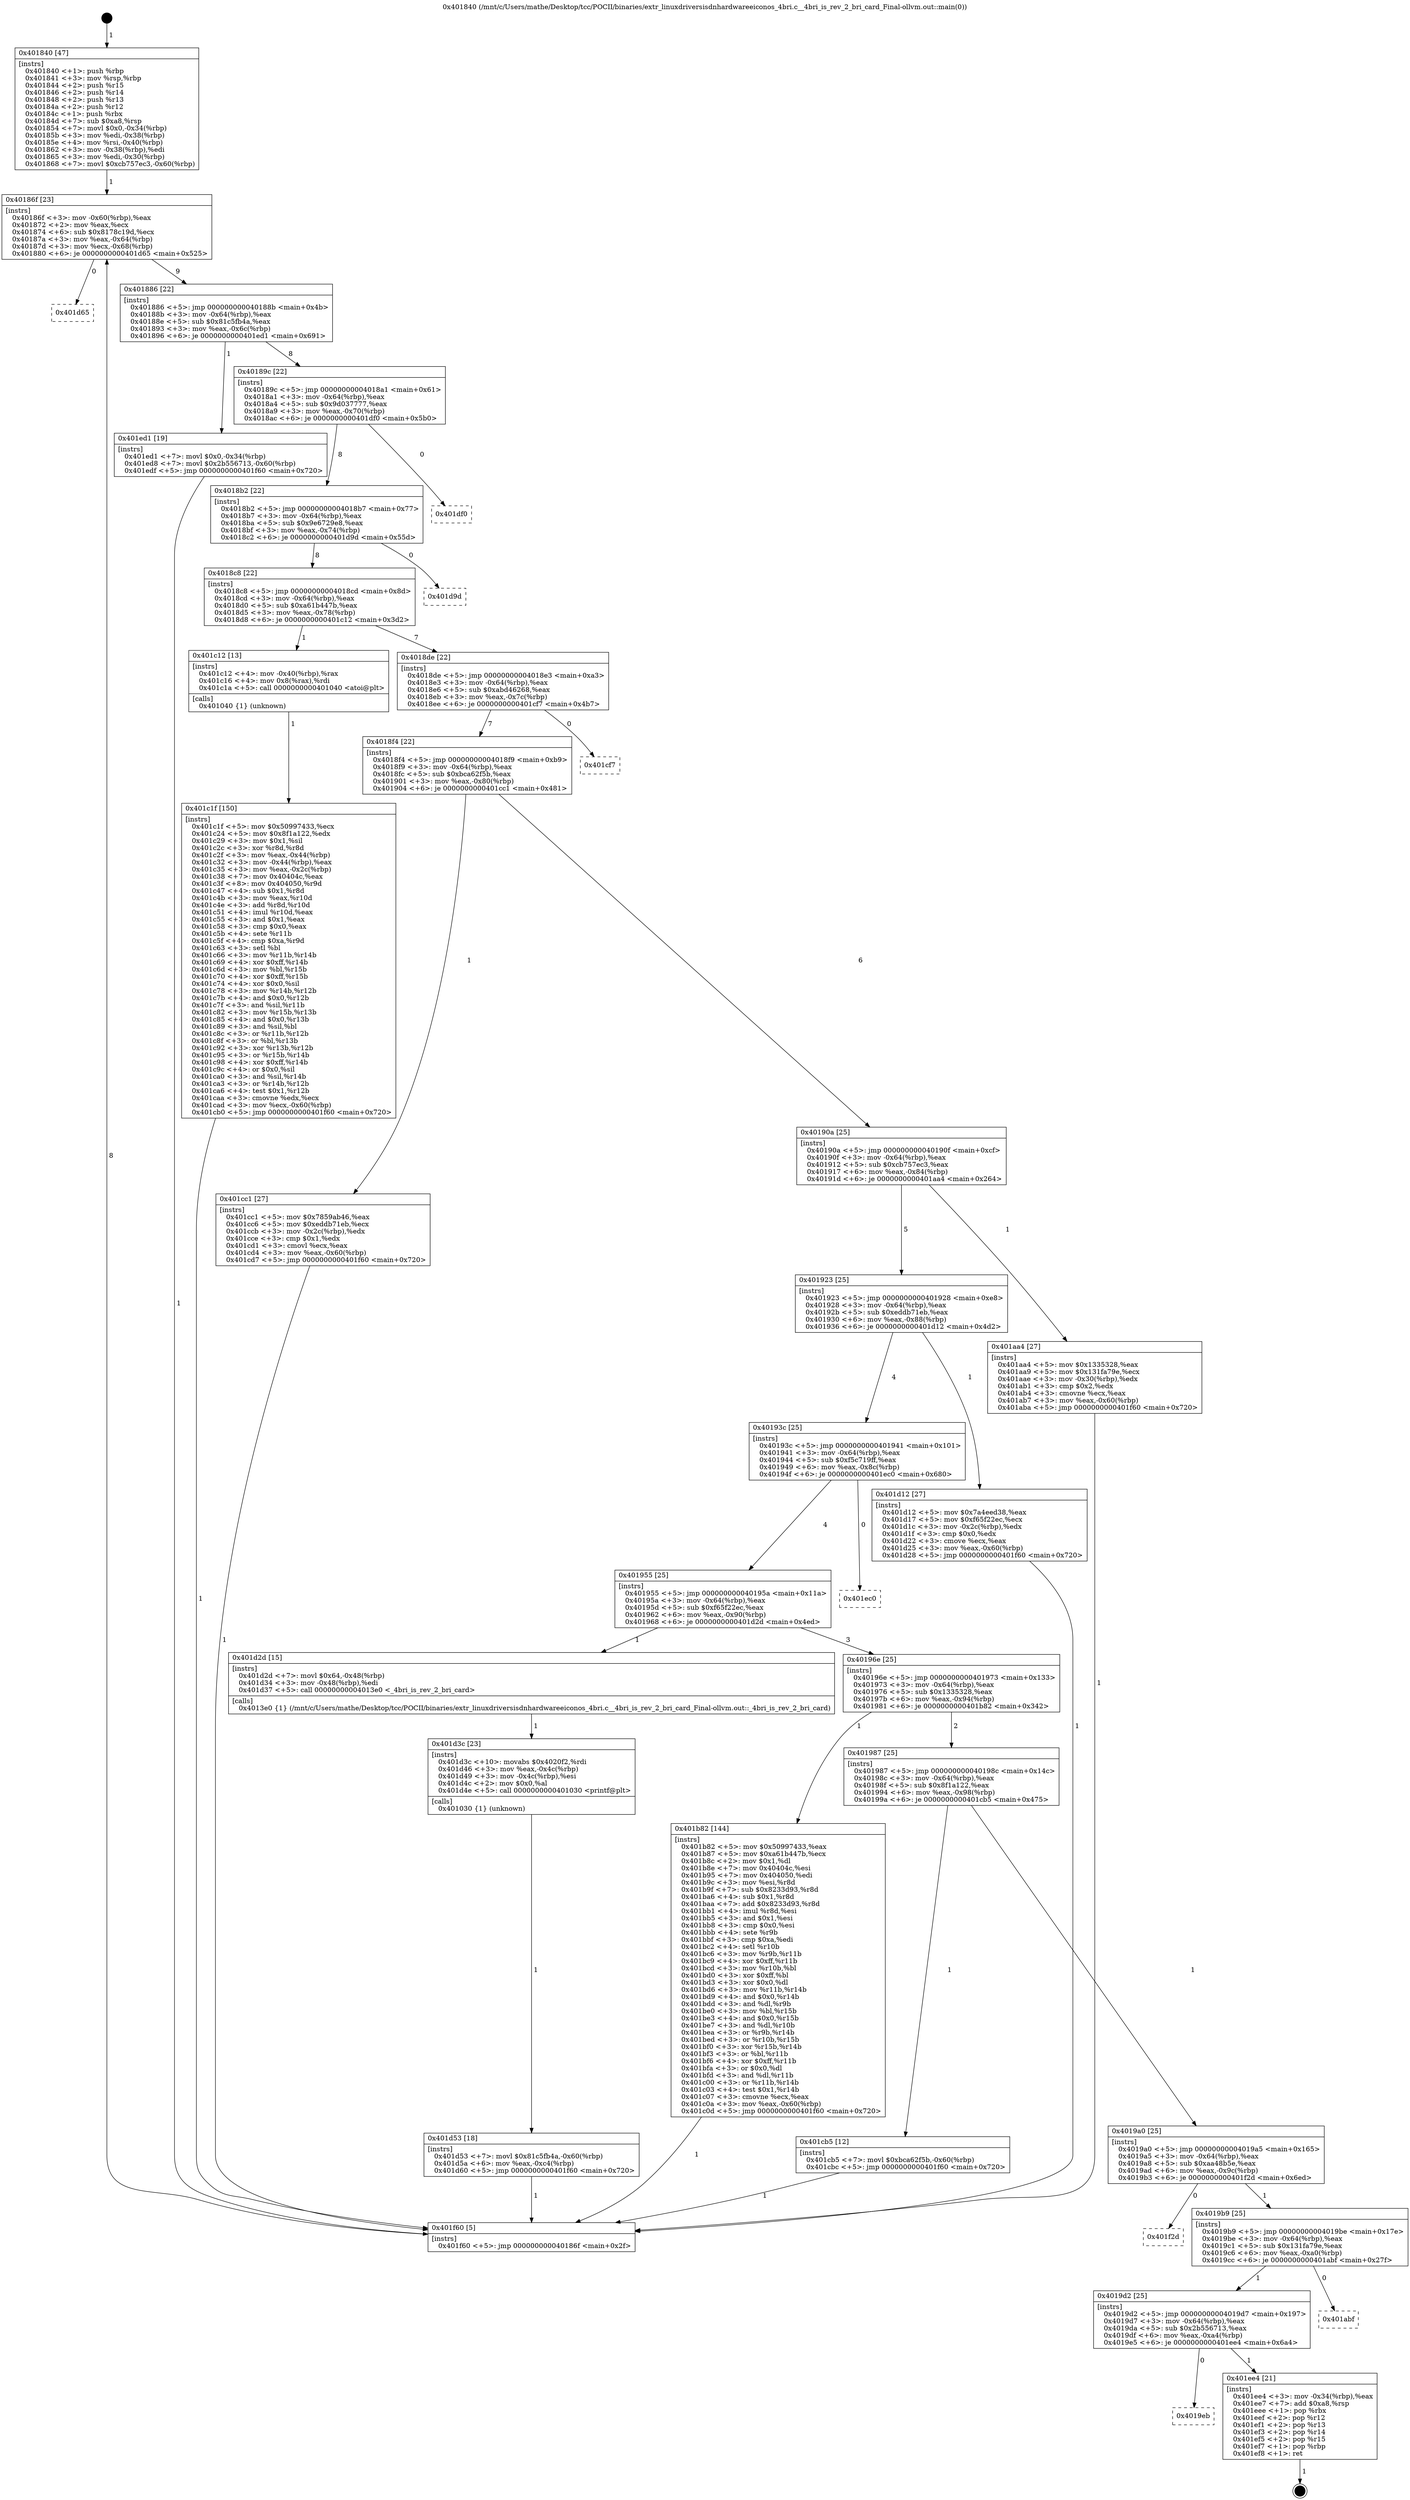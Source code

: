 digraph "0x401840" {
  label = "0x401840 (/mnt/c/Users/mathe/Desktop/tcc/POCII/binaries/extr_linuxdriversisdnhardwareeiconos_4bri.c__4bri_is_rev_2_bri_card_Final-ollvm.out::main(0))"
  labelloc = "t"
  node[shape=record]

  Entry [label="",width=0.3,height=0.3,shape=circle,fillcolor=black,style=filled]
  "0x40186f" [label="{
     0x40186f [23]\l
     | [instrs]\l
     &nbsp;&nbsp;0x40186f \<+3\>: mov -0x60(%rbp),%eax\l
     &nbsp;&nbsp;0x401872 \<+2\>: mov %eax,%ecx\l
     &nbsp;&nbsp;0x401874 \<+6\>: sub $0x8178c19d,%ecx\l
     &nbsp;&nbsp;0x40187a \<+3\>: mov %eax,-0x64(%rbp)\l
     &nbsp;&nbsp;0x40187d \<+3\>: mov %ecx,-0x68(%rbp)\l
     &nbsp;&nbsp;0x401880 \<+6\>: je 0000000000401d65 \<main+0x525\>\l
  }"]
  "0x401d65" [label="{
     0x401d65\l
  }", style=dashed]
  "0x401886" [label="{
     0x401886 [22]\l
     | [instrs]\l
     &nbsp;&nbsp;0x401886 \<+5\>: jmp 000000000040188b \<main+0x4b\>\l
     &nbsp;&nbsp;0x40188b \<+3\>: mov -0x64(%rbp),%eax\l
     &nbsp;&nbsp;0x40188e \<+5\>: sub $0x81c5fb4a,%eax\l
     &nbsp;&nbsp;0x401893 \<+3\>: mov %eax,-0x6c(%rbp)\l
     &nbsp;&nbsp;0x401896 \<+6\>: je 0000000000401ed1 \<main+0x691\>\l
  }"]
  Exit [label="",width=0.3,height=0.3,shape=circle,fillcolor=black,style=filled,peripheries=2]
  "0x401ed1" [label="{
     0x401ed1 [19]\l
     | [instrs]\l
     &nbsp;&nbsp;0x401ed1 \<+7\>: movl $0x0,-0x34(%rbp)\l
     &nbsp;&nbsp;0x401ed8 \<+7\>: movl $0x2b556713,-0x60(%rbp)\l
     &nbsp;&nbsp;0x401edf \<+5\>: jmp 0000000000401f60 \<main+0x720\>\l
  }"]
  "0x40189c" [label="{
     0x40189c [22]\l
     | [instrs]\l
     &nbsp;&nbsp;0x40189c \<+5\>: jmp 00000000004018a1 \<main+0x61\>\l
     &nbsp;&nbsp;0x4018a1 \<+3\>: mov -0x64(%rbp),%eax\l
     &nbsp;&nbsp;0x4018a4 \<+5\>: sub $0x9d037777,%eax\l
     &nbsp;&nbsp;0x4018a9 \<+3\>: mov %eax,-0x70(%rbp)\l
     &nbsp;&nbsp;0x4018ac \<+6\>: je 0000000000401df0 \<main+0x5b0\>\l
  }"]
  "0x4019eb" [label="{
     0x4019eb\l
  }", style=dashed]
  "0x401df0" [label="{
     0x401df0\l
  }", style=dashed]
  "0x4018b2" [label="{
     0x4018b2 [22]\l
     | [instrs]\l
     &nbsp;&nbsp;0x4018b2 \<+5\>: jmp 00000000004018b7 \<main+0x77\>\l
     &nbsp;&nbsp;0x4018b7 \<+3\>: mov -0x64(%rbp),%eax\l
     &nbsp;&nbsp;0x4018ba \<+5\>: sub $0x9e6729e8,%eax\l
     &nbsp;&nbsp;0x4018bf \<+3\>: mov %eax,-0x74(%rbp)\l
     &nbsp;&nbsp;0x4018c2 \<+6\>: je 0000000000401d9d \<main+0x55d\>\l
  }"]
  "0x401ee4" [label="{
     0x401ee4 [21]\l
     | [instrs]\l
     &nbsp;&nbsp;0x401ee4 \<+3\>: mov -0x34(%rbp),%eax\l
     &nbsp;&nbsp;0x401ee7 \<+7\>: add $0xa8,%rsp\l
     &nbsp;&nbsp;0x401eee \<+1\>: pop %rbx\l
     &nbsp;&nbsp;0x401eef \<+2\>: pop %r12\l
     &nbsp;&nbsp;0x401ef1 \<+2\>: pop %r13\l
     &nbsp;&nbsp;0x401ef3 \<+2\>: pop %r14\l
     &nbsp;&nbsp;0x401ef5 \<+2\>: pop %r15\l
     &nbsp;&nbsp;0x401ef7 \<+1\>: pop %rbp\l
     &nbsp;&nbsp;0x401ef8 \<+1\>: ret\l
  }"]
  "0x401d9d" [label="{
     0x401d9d\l
  }", style=dashed]
  "0x4018c8" [label="{
     0x4018c8 [22]\l
     | [instrs]\l
     &nbsp;&nbsp;0x4018c8 \<+5\>: jmp 00000000004018cd \<main+0x8d\>\l
     &nbsp;&nbsp;0x4018cd \<+3\>: mov -0x64(%rbp),%eax\l
     &nbsp;&nbsp;0x4018d0 \<+5\>: sub $0xa61b447b,%eax\l
     &nbsp;&nbsp;0x4018d5 \<+3\>: mov %eax,-0x78(%rbp)\l
     &nbsp;&nbsp;0x4018d8 \<+6\>: je 0000000000401c12 \<main+0x3d2\>\l
  }"]
  "0x4019d2" [label="{
     0x4019d2 [25]\l
     | [instrs]\l
     &nbsp;&nbsp;0x4019d2 \<+5\>: jmp 00000000004019d7 \<main+0x197\>\l
     &nbsp;&nbsp;0x4019d7 \<+3\>: mov -0x64(%rbp),%eax\l
     &nbsp;&nbsp;0x4019da \<+5\>: sub $0x2b556713,%eax\l
     &nbsp;&nbsp;0x4019df \<+6\>: mov %eax,-0xa4(%rbp)\l
     &nbsp;&nbsp;0x4019e5 \<+6\>: je 0000000000401ee4 \<main+0x6a4\>\l
  }"]
  "0x401c12" [label="{
     0x401c12 [13]\l
     | [instrs]\l
     &nbsp;&nbsp;0x401c12 \<+4\>: mov -0x40(%rbp),%rax\l
     &nbsp;&nbsp;0x401c16 \<+4\>: mov 0x8(%rax),%rdi\l
     &nbsp;&nbsp;0x401c1a \<+5\>: call 0000000000401040 \<atoi@plt\>\l
     | [calls]\l
     &nbsp;&nbsp;0x401040 \{1\} (unknown)\l
  }"]
  "0x4018de" [label="{
     0x4018de [22]\l
     | [instrs]\l
     &nbsp;&nbsp;0x4018de \<+5\>: jmp 00000000004018e3 \<main+0xa3\>\l
     &nbsp;&nbsp;0x4018e3 \<+3\>: mov -0x64(%rbp),%eax\l
     &nbsp;&nbsp;0x4018e6 \<+5\>: sub $0xabd46268,%eax\l
     &nbsp;&nbsp;0x4018eb \<+3\>: mov %eax,-0x7c(%rbp)\l
     &nbsp;&nbsp;0x4018ee \<+6\>: je 0000000000401cf7 \<main+0x4b7\>\l
  }"]
  "0x401abf" [label="{
     0x401abf\l
  }", style=dashed]
  "0x401cf7" [label="{
     0x401cf7\l
  }", style=dashed]
  "0x4018f4" [label="{
     0x4018f4 [22]\l
     | [instrs]\l
     &nbsp;&nbsp;0x4018f4 \<+5\>: jmp 00000000004018f9 \<main+0xb9\>\l
     &nbsp;&nbsp;0x4018f9 \<+3\>: mov -0x64(%rbp),%eax\l
     &nbsp;&nbsp;0x4018fc \<+5\>: sub $0xbca62f5b,%eax\l
     &nbsp;&nbsp;0x401901 \<+3\>: mov %eax,-0x80(%rbp)\l
     &nbsp;&nbsp;0x401904 \<+6\>: je 0000000000401cc1 \<main+0x481\>\l
  }"]
  "0x4019b9" [label="{
     0x4019b9 [25]\l
     | [instrs]\l
     &nbsp;&nbsp;0x4019b9 \<+5\>: jmp 00000000004019be \<main+0x17e\>\l
     &nbsp;&nbsp;0x4019be \<+3\>: mov -0x64(%rbp),%eax\l
     &nbsp;&nbsp;0x4019c1 \<+5\>: sub $0x131fa79e,%eax\l
     &nbsp;&nbsp;0x4019c6 \<+6\>: mov %eax,-0xa0(%rbp)\l
     &nbsp;&nbsp;0x4019cc \<+6\>: je 0000000000401abf \<main+0x27f\>\l
  }"]
  "0x401cc1" [label="{
     0x401cc1 [27]\l
     | [instrs]\l
     &nbsp;&nbsp;0x401cc1 \<+5\>: mov $0x7859ab46,%eax\l
     &nbsp;&nbsp;0x401cc6 \<+5\>: mov $0xeddb71eb,%ecx\l
     &nbsp;&nbsp;0x401ccb \<+3\>: mov -0x2c(%rbp),%edx\l
     &nbsp;&nbsp;0x401cce \<+3\>: cmp $0x1,%edx\l
     &nbsp;&nbsp;0x401cd1 \<+3\>: cmovl %ecx,%eax\l
     &nbsp;&nbsp;0x401cd4 \<+3\>: mov %eax,-0x60(%rbp)\l
     &nbsp;&nbsp;0x401cd7 \<+5\>: jmp 0000000000401f60 \<main+0x720\>\l
  }"]
  "0x40190a" [label="{
     0x40190a [25]\l
     | [instrs]\l
     &nbsp;&nbsp;0x40190a \<+5\>: jmp 000000000040190f \<main+0xcf\>\l
     &nbsp;&nbsp;0x40190f \<+3\>: mov -0x64(%rbp),%eax\l
     &nbsp;&nbsp;0x401912 \<+5\>: sub $0xcb757ec3,%eax\l
     &nbsp;&nbsp;0x401917 \<+6\>: mov %eax,-0x84(%rbp)\l
     &nbsp;&nbsp;0x40191d \<+6\>: je 0000000000401aa4 \<main+0x264\>\l
  }"]
  "0x401f2d" [label="{
     0x401f2d\l
  }", style=dashed]
  "0x401aa4" [label="{
     0x401aa4 [27]\l
     | [instrs]\l
     &nbsp;&nbsp;0x401aa4 \<+5\>: mov $0x1335328,%eax\l
     &nbsp;&nbsp;0x401aa9 \<+5\>: mov $0x131fa79e,%ecx\l
     &nbsp;&nbsp;0x401aae \<+3\>: mov -0x30(%rbp),%edx\l
     &nbsp;&nbsp;0x401ab1 \<+3\>: cmp $0x2,%edx\l
     &nbsp;&nbsp;0x401ab4 \<+3\>: cmovne %ecx,%eax\l
     &nbsp;&nbsp;0x401ab7 \<+3\>: mov %eax,-0x60(%rbp)\l
     &nbsp;&nbsp;0x401aba \<+5\>: jmp 0000000000401f60 \<main+0x720\>\l
  }"]
  "0x401923" [label="{
     0x401923 [25]\l
     | [instrs]\l
     &nbsp;&nbsp;0x401923 \<+5\>: jmp 0000000000401928 \<main+0xe8\>\l
     &nbsp;&nbsp;0x401928 \<+3\>: mov -0x64(%rbp),%eax\l
     &nbsp;&nbsp;0x40192b \<+5\>: sub $0xeddb71eb,%eax\l
     &nbsp;&nbsp;0x401930 \<+6\>: mov %eax,-0x88(%rbp)\l
     &nbsp;&nbsp;0x401936 \<+6\>: je 0000000000401d12 \<main+0x4d2\>\l
  }"]
  "0x401f60" [label="{
     0x401f60 [5]\l
     | [instrs]\l
     &nbsp;&nbsp;0x401f60 \<+5\>: jmp 000000000040186f \<main+0x2f\>\l
  }"]
  "0x401840" [label="{
     0x401840 [47]\l
     | [instrs]\l
     &nbsp;&nbsp;0x401840 \<+1\>: push %rbp\l
     &nbsp;&nbsp;0x401841 \<+3\>: mov %rsp,%rbp\l
     &nbsp;&nbsp;0x401844 \<+2\>: push %r15\l
     &nbsp;&nbsp;0x401846 \<+2\>: push %r14\l
     &nbsp;&nbsp;0x401848 \<+2\>: push %r13\l
     &nbsp;&nbsp;0x40184a \<+2\>: push %r12\l
     &nbsp;&nbsp;0x40184c \<+1\>: push %rbx\l
     &nbsp;&nbsp;0x40184d \<+7\>: sub $0xa8,%rsp\l
     &nbsp;&nbsp;0x401854 \<+7\>: movl $0x0,-0x34(%rbp)\l
     &nbsp;&nbsp;0x40185b \<+3\>: mov %edi,-0x38(%rbp)\l
     &nbsp;&nbsp;0x40185e \<+4\>: mov %rsi,-0x40(%rbp)\l
     &nbsp;&nbsp;0x401862 \<+3\>: mov -0x38(%rbp),%edi\l
     &nbsp;&nbsp;0x401865 \<+3\>: mov %edi,-0x30(%rbp)\l
     &nbsp;&nbsp;0x401868 \<+7\>: movl $0xcb757ec3,-0x60(%rbp)\l
  }"]
  "0x401d53" [label="{
     0x401d53 [18]\l
     | [instrs]\l
     &nbsp;&nbsp;0x401d53 \<+7\>: movl $0x81c5fb4a,-0x60(%rbp)\l
     &nbsp;&nbsp;0x401d5a \<+6\>: mov %eax,-0xc4(%rbp)\l
     &nbsp;&nbsp;0x401d60 \<+5\>: jmp 0000000000401f60 \<main+0x720\>\l
  }"]
  "0x401d12" [label="{
     0x401d12 [27]\l
     | [instrs]\l
     &nbsp;&nbsp;0x401d12 \<+5\>: mov $0x7a4eed38,%eax\l
     &nbsp;&nbsp;0x401d17 \<+5\>: mov $0xf65f22ec,%ecx\l
     &nbsp;&nbsp;0x401d1c \<+3\>: mov -0x2c(%rbp),%edx\l
     &nbsp;&nbsp;0x401d1f \<+3\>: cmp $0x0,%edx\l
     &nbsp;&nbsp;0x401d22 \<+3\>: cmove %ecx,%eax\l
     &nbsp;&nbsp;0x401d25 \<+3\>: mov %eax,-0x60(%rbp)\l
     &nbsp;&nbsp;0x401d28 \<+5\>: jmp 0000000000401f60 \<main+0x720\>\l
  }"]
  "0x40193c" [label="{
     0x40193c [25]\l
     | [instrs]\l
     &nbsp;&nbsp;0x40193c \<+5\>: jmp 0000000000401941 \<main+0x101\>\l
     &nbsp;&nbsp;0x401941 \<+3\>: mov -0x64(%rbp),%eax\l
     &nbsp;&nbsp;0x401944 \<+5\>: sub $0xf5c719ff,%eax\l
     &nbsp;&nbsp;0x401949 \<+6\>: mov %eax,-0x8c(%rbp)\l
     &nbsp;&nbsp;0x40194f \<+6\>: je 0000000000401ec0 \<main+0x680\>\l
  }"]
  "0x401d3c" [label="{
     0x401d3c [23]\l
     | [instrs]\l
     &nbsp;&nbsp;0x401d3c \<+10\>: movabs $0x4020f2,%rdi\l
     &nbsp;&nbsp;0x401d46 \<+3\>: mov %eax,-0x4c(%rbp)\l
     &nbsp;&nbsp;0x401d49 \<+3\>: mov -0x4c(%rbp),%esi\l
     &nbsp;&nbsp;0x401d4c \<+2\>: mov $0x0,%al\l
     &nbsp;&nbsp;0x401d4e \<+5\>: call 0000000000401030 \<printf@plt\>\l
     | [calls]\l
     &nbsp;&nbsp;0x401030 \{1\} (unknown)\l
  }"]
  "0x401ec0" [label="{
     0x401ec0\l
  }", style=dashed]
  "0x401955" [label="{
     0x401955 [25]\l
     | [instrs]\l
     &nbsp;&nbsp;0x401955 \<+5\>: jmp 000000000040195a \<main+0x11a\>\l
     &nbsp;&nbsp;0x40195a \<+3\>: mov -0x64(%rbp),%eax\l
     &nbsp;&nbsp;0x40195d \<+5\>: sub $0xf65f22ec,%eax\l
     &nbsp;&nbsp;0x401962 \<+6\>: mov %eax,-0x90(%rbp)\l
     &nbsp;&nbsp;0x401968 \<+6\>: je 0000000000401d2d \<main+0x4ed\>\l
  }"]
  "0x4019a0" [label="{
     0x4019a0 [25]\l
     | [instrs]\l
     &nbsp;&nbsp;0x4019a0 \<+5\>: jmp 00000000004019a5 \<main+0x165\>\l
     &nbsp;&nbsp;0x4019a5 \<+3\>: mov -0x64(%rbp),%eax\l
     &nbsp;&nbsp;0x4019a8 \<+5\>: sub $0xaa48b5e,%eax\l
     &nbsp;&nbsp;0x4019ad \<+6\>: mov %eax,-0x9c(%rbp)\l
     &nbsp;&nbsp;0x4019b3 \<+6\>: je 0000000000401f2d \<main+0x6ed\>\l
  }"]
  "0x401d2d" [label="{
     0x401d2d [15]\l
     | [instrs]\l
     &nbsp;&nbsp;0x401d2d \<+7\>: movl $0x64,-0x48(%rbp)\l
     &nbsp;&nbsp;0x401d34 \<+3\>: mov -0x48(%rbp),%edi\l
     &nbsp;&nbsp;0x401d37 \<+5\>: call 00000000004013e0 \<_4bri_is_rev_2_bri_card\>\l
     | [calls]\l
     &nbsp;&nbsp;0x4013e0 \{1\} (/mnt/c/Users/mathe/Desktop/tcc/POCII/binaries/extr_linuxdriversisdnhardwareeiconos_4bri.c__4bri_is_rev_2_bri_card_Final-ollvm.out::_4bri_is_rev_2_bri_card)\l
  }"]
  "0x40196e" [label="{
     0x40196e [25]\l
     | [instrs]\l
     &nbsp;&nbsp;0x40196e \<+5\>: jmp 0000000000401973 \<main+0x133\>\l
     &nbsp;&nbsp;0x401973 \<+3\>: mov -0x64(%rbp),%eax\l
     &nbsp;&nbsp;0x401976 \<+5\>: sub $0x1335328,%eax\l
     &nbsp;&nbsp;0x40197b \<+6\>: mov %eax,-0x94(%rbp)\l
     &nbsp;&nbsp;0x401981 \<+6\>: je 0000000000401b82 \<main+0x342\>\l
  }"]
  "0x401cb5" [label="{
     0x401cb5 [12]\l
     | [instrs]\l
     &nbsp;&nbsp;0x401cb5 \<+7\>: movl $0xbca62f5b,-0x60(%rbp)\l
     &nbsp;&nbsp;0x401cbc \<+5\>: jmp 0000000000401f60 \<main+0x720\>\l
  }"]
  "0x401b82" [label="{
     0x401b82 [144]\l
     | [instrs]\l
     &nbsp;&nbsp;0x401b82 \<+5\>: mov $0x50997433,%eax\l
     &nbsp;&nbsp;0x401b87 \<+5\>: mov $0xa61b447b,%ecx\l
     &nbsp;&nbsp;0x401b8c \<+2\>: mov $0x1,%dl\l
     &nbsp;&nbsp;0x401b8e \<+7\>: mov 0x40404c,%esi\l
     &nbsp;&nbsp;0x401b95 \<+7\>: mov 0x404050,%edi\l
     &nbsp;&nbsp;0x401b9c \<+3\>: mov %esi,%r8d\l
     &nbsp;&nbsp;0x401b9f \<+7\>: sub $0x8233d93,%r8d\l
     &nbsp;&nbsp;0x401ba6 \<+4\>: sub $0x1,%r8d\l
     &nbsp;&nbsp;0x401baa \<+7\>: add $0x8233d93,%r8d\l
     &nbsp;&nbsp;0x401bb1 \<+4\>: imul %r8d,%esi\l
     &nbsp;&nbsp;0x401bb5 \<+3\>: and $0x1,%esi\l
     &nbsp;&nbsp;0x401bb8 \<+3\>: cmp $0x0,%esi\l
     &nbsp;&nbsp;0x401bbb \<+4\>: sete %r9b\l
     &nbsp;&nbsp;0x401bbf \<+3\>: cmp $0xa,%edi\l
     &nbsp;&nbsp;0x401bc2 \<+4\>: setl %r10b\l
     &nbsp;&nbsp;0x401bc6 \<+3\>: mov %r9b,%r11b\l
     &nbsp;&nbsp;0x401bc9 \<+4\>: xor $0xff,%r11b\l
     &nbsp;&nbsp;0x401bcd \<+3\>: mov %r10b,%bl\l
     &nbsp;&nbsp;0x401bd0 \<+3\>: xor $0xff,%bl\l
     &nbsp;&nbsp;0x401bd3 \<+3\>: xor $0x0,%dl\l
     &nbsp;&nbsp;0x401bd6 \<+3\>: mov %r11b,%r14b\l
     &nbsp;&nbsp;0x401bd9 \<+4\>: and $0x0,%r14b\l
     &nbsp;&nbsp;0x401bdd \<+3\>: and %dl,%r9b\l
     &nbsp;&nbsp;0x401be0 \<+3\>: mov %bl,%r15b\l
     &nbsp;&nbsp;0x401be3 \<+4\>: and $0x0,%r15b\l
     &nbsp;&nbsp;0x401be7 \<+3\>: and %dl,%r10b\l
     &nbsp;&nbsp;0x401bea \<+3\>: or %r9b,%r14b\l
     &nbsp;&nbsp;0x401bed \<+3\>: or %r10b,%r15b\l
     &nbsp;&nbsp;0x401bf0 \<+3\>: xor %r15b,%r14b\l
     &nbsp;&nbsp;0x401bf3 \<+3\>: or %bl,%r11b\l
     &nbsp;&nbsp;0x401bf6 \<+4\>: xor $0xff,%r11b\l
     &nbsp;&nbsp;0x401bfa \<+3\>: or $0x0,%dl\l
     &nbsp;&nbsp;0x401bfd \<+3\>: and %dl,%r11b\l
     &nbsp;&nbsp;0x401c00 \<+3\>: or %r11b,%r14b\l
     &nbsp;&nbsp;0x401c03 \<+4\>: test $0x1,%r14b\l
     &nbsp;&nbsp;0x401c07 \<+3\>: cmovne %ecx,%eax\l
     &nbsp;&nbsp;0x401c0a \<+3\>: mov %eax,-0x60(%rbp)\l
     &nbsp;&nbsp;0x401c0d \<+5\>: jmp 0000000000401f60 \<main+0x720\>\l
  }"]
  "0x401987" [label="{
     0x401987 [25]\l
     | [instrs]\l
     &nbsp;&nbsp;0x401987 \<+5\>: jmp 000000000040198c \<main+0x14c\>\l
     &nbsp;&nbsp;0x40198c \<+3\>: mov -0x64(%rbp),%eax\l
     &nbsp;&nbsp;0x40198f \<+5\>: sub $0x8f1a122,%eax\l
     &nbsp;&nbsp;0x401994 \<+6\>: mov %eax,-0x98(%rbp)\l
     &nbsp;&nbsp;0x40199a \<+6\>: je 0000000000401cb5 \<main+0x475\>\l
  }"]
  "0x401c1f" [label="{
     0x401c1f [150]\l
     | [instrs]\l
     &nbsp;&nbsp;0x401c1f \<+5\>: mov $0x50997433,%ecx\l
     &nbsp;&nbsp;0x401c24 \<+5\>: mov $0x8f1a122,%edx\l
     &nbsp;&nbsp;0x401c29 \<+3\>: mov $0x1,%sil\l
     &nbsp;&nbsp;0x401c2c \<+3\>: xor %r8d,%r8d\l
     &nbsp;&nbsp;0x401c2f \<+3\>: mov %eax,-0x44(%rbp)\l
     &nbsp;&nbsp;0x401c32 \<+3\>: mov -0x44(%rbp),%eax\l
     &nbsp;&nbsp;0x401c35 \<+3\>: mov %eax,-0x2c(%rbp)\l
     &nbsp;&nbsp;0x401c38 \<+7\>: mov 0x40404c,%eax\l
     &nbsp;&nbsp;0x401c3f \<+8\>: mov 0x404050,%r9d\l
     &nbsp;&nbsp;0x401c47 \<+4\>: sub $0x1,%r8d\l
     &nbsp;&nbsp;0x401c4b \<+3\>: mov %eax,%r10d\l
     &nbsp;&nbsp;0x401c4e \<+3\>: add %r8d,%r10d\l
     &nbsp;&nbsp;0x401c51 \<+4\>: imul %r10d,%eax\l
     &nbsp;&nbsp;0x401c55 \<+3\>: and $0x1,%eax\l
     &nbsp;&nbsp;0x401c58 \<+3\>: cmp $0x0,%eax\l
     &nbsp;&nbsp;0x401c5b \<+4\>: sete %r11b\l
     &nbsp;&nbsp;0x401c5f \<+4\>: cmp $0xa,%r9d\l
     &nbsp;&nbsp;0x401c63 \<+3\>: setl %bl\l
     &nbsp;&nbsp;0x401c66 \<+3\>: mov %r11b,%r14b\l
     &nbsp;&nbsp;0x401c69 \<+4\>: xor $0xff,%r14b\l
     &nbsp;&nbsp;0x401c6d \<+3\>: mov %bl,%r15b\l
     &nbsp;&nbsp;0x401c70 \<+4\>: xor $0xff,%r15b\l
     &nbsp;&nbsp;0x401c74 \<+4\>: xor $0x0,%sil\l
     &nbsp;&nbsp;0x401c78 \<+3\>: mov %r14b,%r12b\l
     &nbsp;&nbsp;0x401c7b \<+4\>: and $0x0,%r12b\l
     &nbsp;&nbsp;0x401c7f \<+3\>: and %sil,%r11b\l
     &nbsp;&nbsp;0x401c82 \<+3\>: mov %r15b,%r13b\l
     &nbsp;&nbsp;0x401c85 \<+4\>: and $0x0,%r13b\l
     &nbsp;&nbsp;0x401c89 \<+3\>: and %sil,%bl\l
     &nbsp;&nbsp;0x401c8c \<+3\>: or %r11b,%r12b\l
     &nbsp;&nbsp;0x401c8f \<+3\>: or %bl,%r13b\l
     &nbsp;&nbsp;0x401c92 \<+3\>: xor %r13b,%r12b\l
     &nbsp;&nbsp;0x401c95 \<+3\>: or %r15b,%r14b\l
     &nbsp;&nbsp;0x401c98 \<+4\>: xor $0xff,%r14b\l
     &nbsp;&nbsp;0x401c9c \<+4\>: or $0x0,%sil\l
     &nbsp;&nbsp;0x401ca0 \<+3\>: and %sil,%r14b\l
     &nbsp;&nbsp;0x401ca3 \<+3\>: or %r14b,%r12b\l
     &nbsp;&nbsp;0x401ca6 \<+4\>: test $0x1,%r12b\l
     &nbsp;&nbsp;0x401caa \<+3\>: cmovne %edx,%ecx\l
     &nbsp;&nbsp;0x401cad \<+3\>: mov %ecx,-0x60(%rbp)\l
     &nbsp;&nbsp;0x401cb0 \<+5\>: jmp 0000000000401f60 \<main+0x720\>\l
  }"]
  Entry -> "0x401840" [label=" 1"]
  "0x40186f" -> "0x401d65" [label=" 0"]
  "0x40186f" -> "0x401886" [label=" 9"]
  "0x401ee4" -> Exit [label=" 1"]
  "0x401886" -> "0x401ed1" [label=" 1"]
  "0x401886" -> "0x40189c" [label=" 8"]
  "0x4019d2" -> "0x4019eb" [label=" 0"]
  "0x40189c" -> "0x401df0" [label=" 0"]
  "0x40189c" -> "0x4018b2" [label=" 8"]
  "0x4019d2" -> "0x401ee4" [label=" 1"]
  "0x4018b2" -> "0x401d9d" [label=" 0"]
  "0x4018b2" -> "0x4018c8" [label=" 8"]
  "0x4019b9" -> "0x4019d2" [label=" 1"]
  "0x4018c8" -> "0x401c12" [label=" 1"]
  "0x4018c8" -> "0x4018de" [label=" 7"]
  "0x4019b9" -> "0x401abf" [label=" 0"]
  "0x4018de" -> "0x401cf7" [label=" 0"]
  "0x4018de" -> "0x4018f4" [label=" 7"]
  "0x4019a0" -> "0x4019b9" [label=" 1"]
  "0x4018f4" -> "0x401cc1" [label=" 1"]
  "0x4018f4" -> "0x40190a" [label=" 6"]
  "0x4019a0" -> "0x401f2d" [label=" 0"]
  "0x40190a" -> "0x401aa4" [label=" 1"]
  "0x40190a" -> "0x401923" [label=" 5"]
  "0x401aa4" -> "0x401f60" [label=" 1"]
  "0x401840" -> "0x40186f" [label=" 1"]
  "0x401f60" -> "0x40186f" [label=" 8"]
  "0x401ed1" -> "0x401f60" [label=" 1"]
  "0x401923" -> "0x401d12" [label=" 1"]
  "0x401923" -> "0x40193c" [label=" 4"]
  "0x401d53" -> "0x401f60" [label=" 1"]
  "0x40193c" -> "0x401ec0" [label=" 0"]
  "0x40193c" -> "0x401955" [label=" 4"]
  "0x401d3c" -> "0x401d53" [label=" 1"]
  "0x401955" -> "0x401d2d" [label=" 1"]
  "0x401955" -> "0x40196e" [label=" 3"]
  "0x401d2d" -> "0x401d3c" [label=" 1"]
  "0x40196e" -> "0x401b82" [label=" 1"]
  "0x40196e" -> "0x401987" [label=" 2"]
  "0x401b82" -> "0x401f60" [label=" 1"]
  "0x401c12" -> "0x401c1f" [label=" 1"]
  "0x401c1f" -> "0x401f60" [label=" 1"]
  "0x401d12" -> "0x401f60" [label=" 1"]
  "0x401987" -> "0x401cb5" [label=" 1"]
  "0x401987" -> "0x4019a0" [label=" 1"]
  "0x401cb5" -> "0x401f60" [label=" 1"]
  "0x401cc1" -> "0x401f60" [label=" 1"]
}
